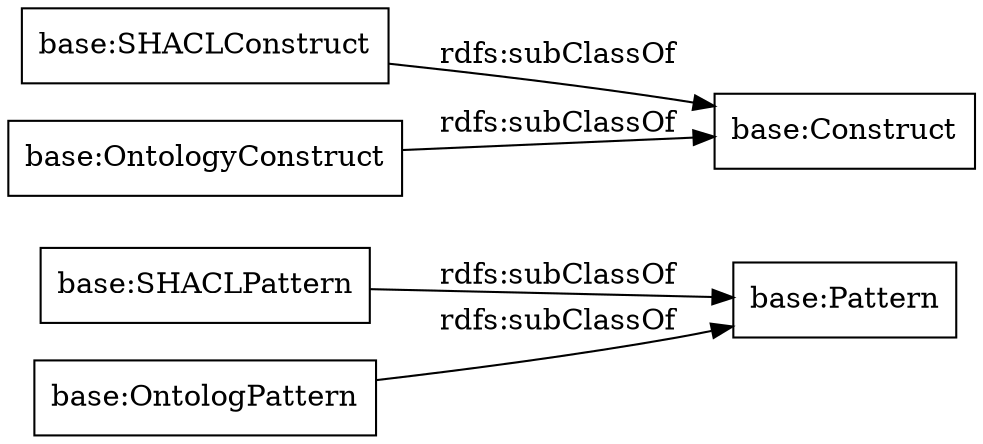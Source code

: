 digraph ar2dtool_diagram { 
rankdir=LR;
size="1000"
node [shape = rectangle, color="black"]; "base:SHACLPattern" "base:SHACLConstruct" "base:Pattern" "base:OntologyConstruct" "base:OntologPattern" "base:Construct" ; /*classes style*/
	"base:OntologyConstruct" -> "base:Construct" [ label = "rdfs:subClassOf" ];
	"base:OntologPattern" -> "base:Pattern" [ label = "rdfs:subClassOf" ];
	"base:SHACLPattern" -> "base:Pattern" [ label = "rdfs:subClassOf" ];
	"base:SHACLConstruct" -> "base:Construct" [ label = "rdfs:subClassOf" ];

}
